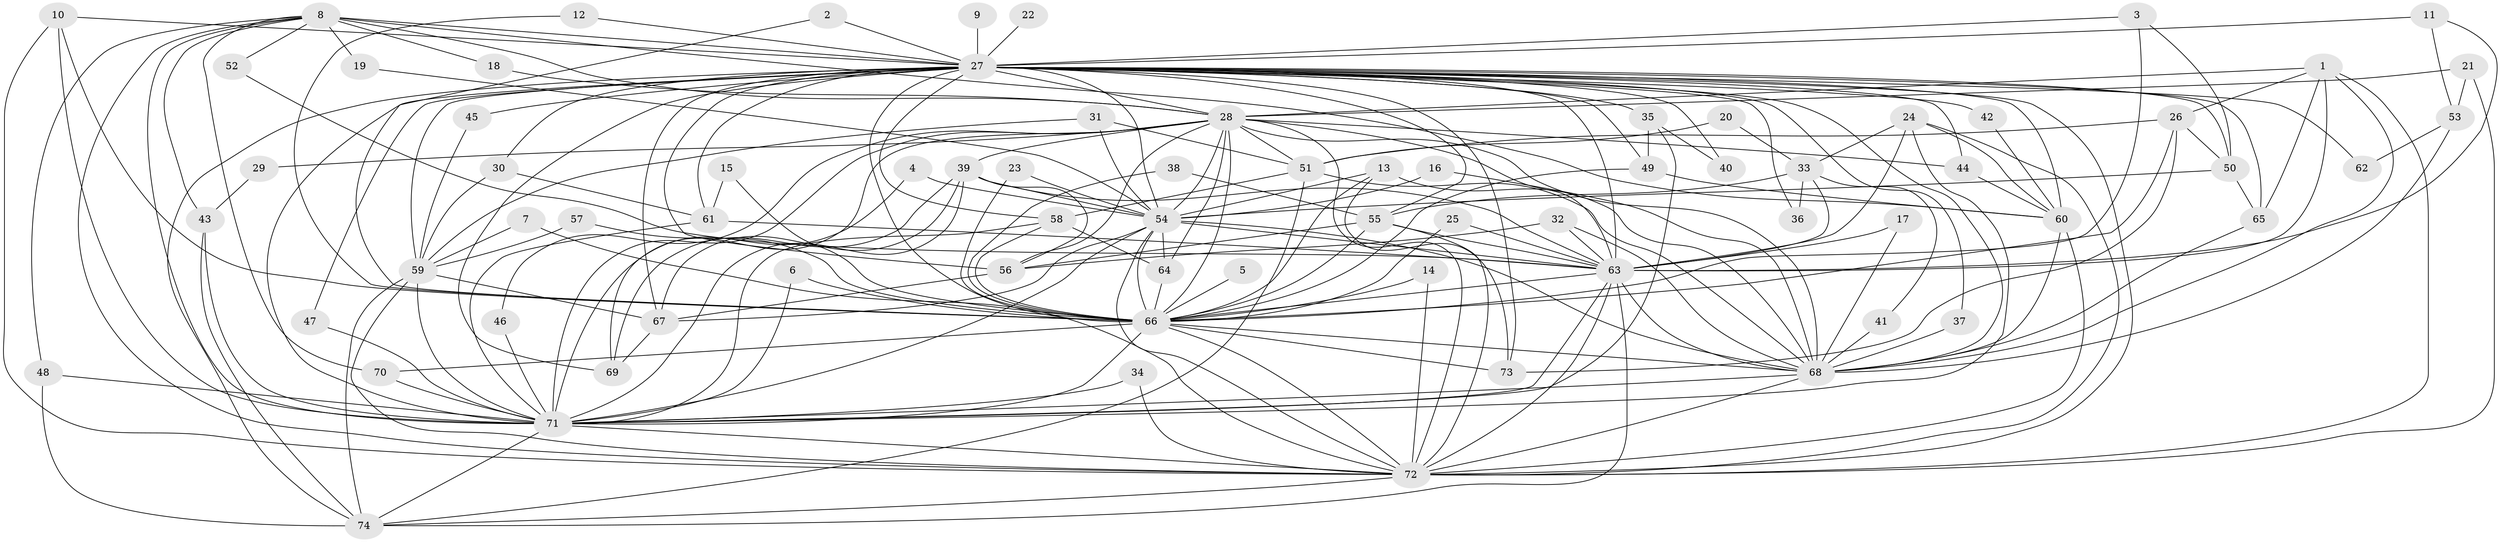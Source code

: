 // original degree distribution, {21: 0.02040816326530612, 27: 0.006802721088435374, 24: 0.013605442176870748, 33: 0.006802721088435374, 23: 0.006802721088435374, 22: 0.006802721088435374, 20: 0.006802721088435374, 6: 0.013605442176870748, 4: 0.1360544217687075, 7: 0.027210884353741496, 2: 0.47619047619047616, 8: 0.006802721088435374, 3: 0.22448979591836735, 5: 0.047619047619047616}
// Generated by graph-tools (version 1.1) at 2025/49/03/09/25 03:49:40]
// undirected, 74 vertices, 207 edges
graph export_dot {
graph [start="1"]
  node [color=gray90,style=filled];
  1;
  2;
  3;
  4;
  5;
  6;
  7;
  8;
  9;
  10;
  11;
  12;
  13;
  14;
  15;
  16;
  17;
  18;
  19;
  20;
  21;
  22;
  23;
  24;
  25;
  26;
  27;
  28;
  29;
  30;
  31;
  32;
  33;
  34;
  35;
  36;
  37;
  38;
  39;
  40;
  41;
  42;
  43;
  44;
  45;
  46;
  47;
  48;
  49;
  50;
  51;
  52;
  53;
  54;
  55;
  56;
  57;
  58;
  59;
  60;
  61;
  62;
  63;
  64;
  65;
  66;
  67;
  68;
  69;
  70;
  71;
  72;
  73;
  74;
  1 -- 26 [weight=1.0];
  1 -- 28 [weight=1.0];
  1 -- 63 [weight=1.0];
  1 -- 65 [weight=1.0];
  1 -- 68 [weight=1.0];
  1 -- 72 [weight=1.0];
  2 -- 27 [weight=1.0];
  2 -- 66 [weight=1.0];
  3 -- 27 [weight=1.0];
  3 -- 50 [weight=1.0];
  3 -- 66 [weight=1.0];
  4 -- 54 [weight=1.0];
  4 -- 71 [weight=1.0];
  5 -- 66 [weight=2.0];
  6 -- 66 [weight=1.0];
  6 -- 71 [weight=1.0];
  7 -- 59 [weight=1.0];
  7 -- 72 [weight=1.0];
  8 -- 18 [weight=1.0];
  8 -- 19 [weight=1.0];
  8 -- 27 [weight=3.0];
  8 -- 28 [weight=1.0];
  8 -- 43 [weight=2.0];
  8 -- 48 [weight=1.0];
  8 -- 52 [weight=1.0];
  8 -- 60 [weight=1.0];
  8 -- 70 [weight=1.0];
  8 -- 71 [weight=1.0];
  8 -- 72 [weight=1.0];
  9 -- 27 [weight=2.0];
  10 -- 27 [weight=2.0];
  10 -- 66 [weight=1.0];
  10 -- 71 [weight=1.0];
  10 -- 72 [weight=1.0];
  11 -- 27 [weight=1.0];
  11 -- 53 [weight=1.0];
  11 -- 63 [weight=1.0];
  12 -- 27 [weight=1.0];
  12 -- 66 [weight=1.0];
  13 -- 54 [weight=1.0];
  13 -- 66 [weight=1.0];
  13 -- 68 [weight=1.0];
  13 -- 73 [weight=1.0];
  14 -- 66 [weight=1.0];
  14 -- 72 [weight=1.0];
  15 -- 61 [weight=1.0];
  15 -- 66 [weight=1.0];
  16 -- 54 [weight=1.0];
  16 -- 68 [weight=1.0];
  17 -- 63 [weight=1.0];
  17 -- 68 [weight=1.0];
  18 -- 28 [weight=1.0];
  19 -- 54 [weight=1.0];
  20 -- 33 [weight=1.0];
  20 -- 51 [weight=1.0];
  21 -- 28 [weight=1.0];
  21 -- 53 [weight=1.0];
  21 -- 72 [weight=1.0];
  22 -- 27 [weight=1.0];
  23 -- 54 [weight=1.0];
  23 -- 66 [weight=1.0];
  24 -- 33 [weight=1.0];
  24 -- 60 [weight=1.0];
  24 -- 63 [weight=2.0];
  24 -- 71 [weight=1.0];
  24 -- 72 [weight=1.0];
  25 -- 63 [weight=1.0];
  25 -- 66 [weight=1.0];
  26 -- 50 [weight=1.0];
  26 -- 51 [weight=1.0];
  26 -- 66 [weight=1.0];
  26 -- 73 [weight=1.0];
  27 -- 28 [weight=2.0];
  27 -- 30 [weight=1.0];
  27 -- 35 [weight=1.0];
  27 -- 36 [weight=1.0];
  27 -- 37 [weight=1.0];
  27 -- 40 [weight=1.0];
  27 -- 42 [weight=2.0];
  27 -- 44 [weight=1.0];
  27 -- 45 [weight=1.0];
  27 -- 47 [weight=1.0];
  27 -- 49 [weight=1.0];
  27 -- 50 [weight=1.0];
  27 -- 54 [weight=2.0];
  27 -- 55 [weight=1.0];
  27 -- 56 [weight=1.0];
  27 -- 58 [weight=1.0];
  27 -- 59 [weight=2.0];
  27 -- 60 [weight=1.0];
  27 -- 61 [weight=1.0];
  27 -- 62 [weight=1.0];
  27 -- 63 [weight=2.0];
  27 -- 65 [weight=1.0];
  27 -- 66 [weight=5.0];
  27 -- 67 [weight=2.0];
  27 -- 68 [weight=2.0];
  27 -- 69 [weight=1.0];
  27 -- 71 [weight=2.0];
  27 -- 72 [weight=2.0];
  27 -- 73 [weight=1.0];
  27 -- 74 [weight=1.0];
  28 -- 29 [weight=1.0];
  28 -- 39 [weight=1.0];
  28 -- 44 [weight=1.0];
  28 -- 46 [weight=1.0];
  28 -- 51 [weight=2.0];
  28 -- 54 [weight=1.0];
  28 -- 56 [weight=1.0];
  28 -- 63 [weight=1.0];
  28 -- 64 [weight=1.0];
  28 -- 66 [weight=2.0];
  28 -- 68 [weight=2.0];
  28 -- 69 [weight=1.0];
  28 -- 71 [weight=2.0];
  28 -- 72 [weight=1.0];
  29 -- 43 [weight=1.0];
  30 -- 59 [weight=1.0];
  30 -- 61 [weight=1.0];
  31 -- 51 [weight=1.0];
  31 -- 54 [weight=1.0];
  31 -- 59 [weight=1.0];
  32 -- 56 [weight=1.0];
  32 -- 63 [weight=1.0];
  32 -- 68 [weight=1.0];
  33 -- 36 [weight=1.0];
  33 -- 41 [weight=1.0];
  33 -- 55 [weight=1.0];
  33 -- 63 [weight=1.0];
  34 -- 71 [weight=1.0];
  34 -- 72 [weight=1.0];
  35 -- 40 [weight=1.0];
  35 -- 49 [weight=1.0];
  35 -- 71 [weight=1.0];
  37 -- 68 [weight=1.0];
  38 -- 55 [weight=1.0];
  38 -- 66 [weight=1.0];
  39 -- 54 [weight=1.0];
  39 -- 56 [weight=1.0];
  39 -- 63 [weight=1.0];
  39 -- 67 [weight=1.0];
  39 -- 69 [weight=1.0];
  39 -- 71 [weight=1.0];
  41 -- 68 [weight=1.0];
  42 -- 60 [weight=1.0];
  43 -- 71 [weight=1.0];
  43 -- 74 [weight=1.0];
  44 -- 60 [weight=1.0];
  45 -- 59 [weight=1.0];
  46 -- 71 [weight=1.0];
  47 -- 71 [weight=1.0];
  48 -- 71 [weight=1.0];
  48 -- 74 [weight=1.0];
  49 -- 60 [weight=1.0];
  49 -- 66 [weight=1.0];
  50 -- 54 [weight=1.0];
  50 -- 65 [weight=1.0];
  51 -- 58 [weight=1.0];
  51 -- 68 [weight=1.0];
  51 -- 74 [weight=1.0];
  52 -- 63 [weight=1.0];
  53 -- 62 [weight=1.0];
  53 -- 68 [weight=2.0];
  54 -- 63 [weight=2.0];
  54 -- 64 [weight=1.0];
  54 -- 66 [weight=2.0];
  54 -- 67 [weight=1.0];
  54 -- 68 [weight=1.0];
  54 -- 71 [weight=2.0];
  54 -- 72 [weight=1.0];
  55 -- 56 [weight=1.0];
  55 -- 63 [weight=1.0];
  55 -- 66 [weight=1.0];
  55 -- 72 [weight=1.0];
  56 -- 67 [weight=1.0];
  57 -- 59 [weight=1.0];
  57 -- 66 [weight=1.0];
  58 -- 64 [weight=1.0];
  58 -- 66 [weight=1.0];
  58 -- 71 [weight=1.0];
  59 -- 67 [weight=1.0];
  59 -- 71 [weight=1.0];
  59 -- 72 [weight=1.0];
  59 -- 74 [weight=1.0];
  60 -- 68 [weight=1.0];
  60 -- 72 [weight=1.0];
  61 -- 63 [weight=2.0];
  61 -- 71 [weight=1.0];
  63 -- 66 [weight=2.0];
  63 -- 68 [weight=1.0];
  63 -- 71 [weight=1.0];
  63 -- 72 [weight=1.0];
  63 -- 74 [weight=1.0];
  64 -- 66 [weight=1.0];
  65 -- 68 [weight=1.0];
  66 -- 68 [weight=2.0];
  66 -- 70 [weight=1.0];
  66 -- 71 [weight=2.0];
  66 -- 72 [weight=2.0];
  66 -- 73 [weight=1.0];
  67 -- 69 [weight=1.0];
  68 -- 71 [weight=1.0];
  68 -- 72 [weight=1.0];
  70 -- 71 [weight=1.0];
  71 -- 72 [weight=1.0];
  71 -- 74 [weight=1.0];
  72 -- 74 [weight=1.0];
}
